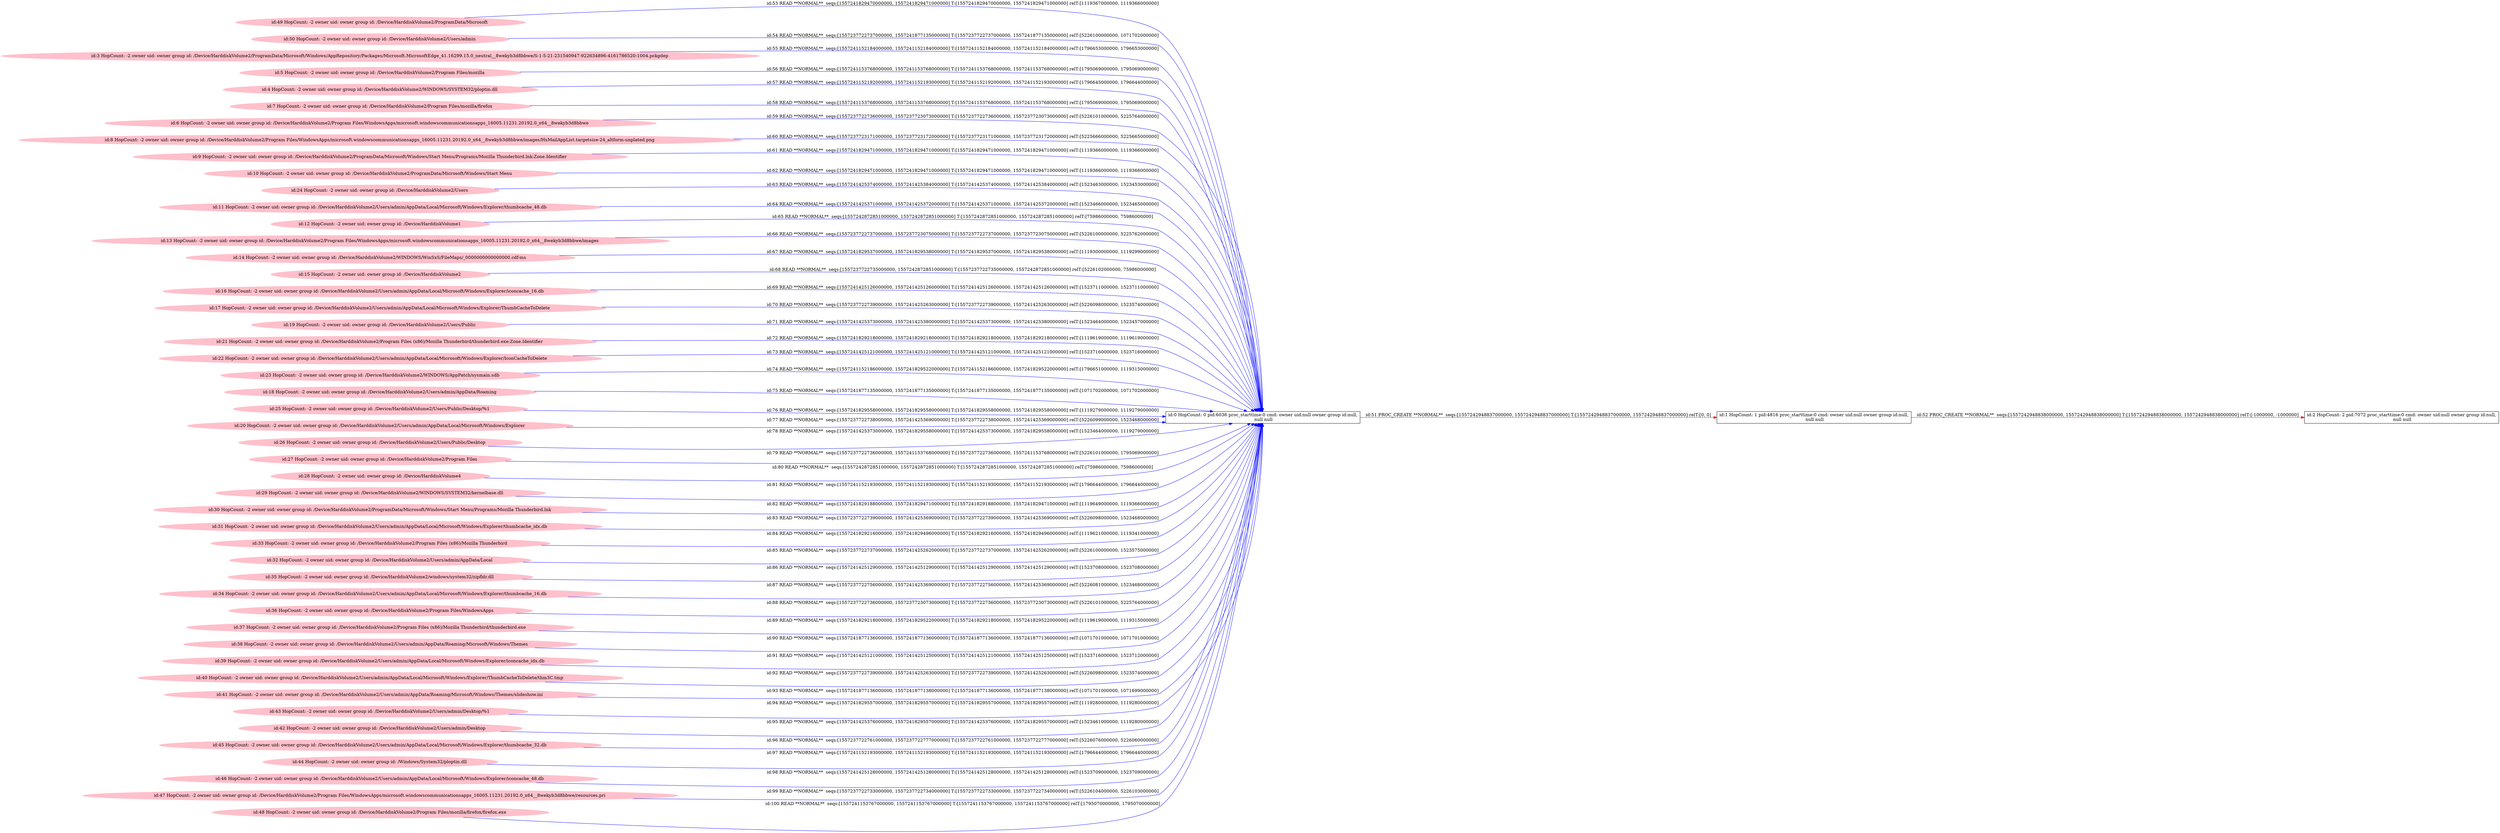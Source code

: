 digraph  {
rankdir=LR
"0"[color=black,label="id:0 HopCount: 0 pid:6036 proc_starttime:0 cmd: owner uid:null owner group id:null,\n null null", shape=box,style=solid];
"1"[color=black,label="id:1 HopCount: 1 pid:4816 proc_starttime:0 cmd: owner uid:null owner group id:null,\n null null", shape=box,style=solid];
"0" -> "1" [id=51,__obj="PROC_CREATE"color=red,label="id:51 PROC_CREATE **NORMAL**  seqs:[1557242948837000000, 1557242948837000000] T:[1557242948837000000, 1557242948837000000] relT:[0, 0]",style=solid];
"2"[color=black,label="id:2 HopCount: 2 pid:7072 proc_starttime:0 cmd: owner uid:null owner group id:null,\n null null", shape=box,style=solid];
"1" -> "2" [id=52,__obj="PROC_CREATE"color=red,label="id:52 PROC_CREATE **NORMAL**  seqs:[1557242948838000000, 1557242948838000000] T:[1557242948838000000, 1557242948838000000] relT:[-1000000, -1000000]",style=solid];
"49"[color=pink,label="id:49 HopCount: -2 owner uid: owner group id: /Device/HarddiskVolume2/ProgramData/Microsoft ", shape=oval,style=filled];
"49" -> "0" [id=53,__obj="READ"color=blue,label="id:53 READ **NORMAL**  seqs:[1557241829470000000, 1557241829471000000] T:[1557241829470000000, 1557241829471000000] relT:[1119367000000, 1119366000000]",style=solid];
"50"[color=pink,label="id:50 HopCount: -2 owner uid: owner group id: /Device/HarddiskVolume2/Users/admin ", shape=oval,style=filled];
"50" -> "0" [id=54,__obj="READ"color=blue,label="id:54 READ **NORMAL**  seqs:[1557237722737000000, 1557241877135000000] T:[1557237722737000000, 1557241877135000000] relT:[5226100000000, 1071702000000]",style=solid];
"3"[color=pink,label="id:3 HopCount: -2 owner uid: owner group id: /Device/HarddiskVolume2/ProgramData/Microsoft/Windows/AppRepository/Packages/Microsoft.MicrosoftEdge_41.16299.15.0_neutral__8wekyb3d8bbwe/S-1-5-21-231540947-922634896-4161786520-1004.pckgdep ", shape=oval,style=filled];
"3" -> "0" [id=55,__obj="READ"color=blue,label="id:55 READ **NORMAL**  seqs:[1557241152184000000, 1557241152184000000] T:[1557241152184000000, 1557241152184000000] relT:[1796653000000, 1796653000000]",style=solid];
"5"[color=pink,label="id:5 HopCount: -2 owner uid: owner group id: /Device/HarddiskVolume2/Program Files/mozilla ", shape=oval,style=filled];
"5" -> "0" [id=56,__obj="READ"color=blue,label="id:56 READ **NORMAL**  seqs:[1557241153768000000, 1557241153768000000] T:[1557241153768000000, 1557241153768000000] relT:[1795069000000, 1795069000000]",style=solid];
"4"[color=pink,label="id:4 HopCount: -2 owner uid: owner group id: /Device/HarddiskVolume2/WINDOWS/SYSTEM32/ploptin.dll ", shape=oval,style=filled];
"4" -> "0" [id=57,__obj="READ"color=blue,label="id:57 READ **NORMAL**  seqs:[1557241152192000000, 1557241152193000000] T:[1557241152192000000, 1557241152193000000] relT:[1796645000000, 1796644000000]",style=solid];
"7"[color=pink,label="id:7 HopCount: -2 owner uid: owner group id: /Device/HarddiskVolume2/Program Files/mozilla/firefox ", shape=oval,style=filled];
"7" -> "0" [id=58,__obj="READ"color=blue,label="id:58 READ **NORMAL**  seqs:[1557241153768000000, 1557241153768000000] T:[1557241153768000000, 1557241153768000000] relT:[1795069000000, 1795069000000]",style=solid];
"6"[color=pink,label="id:6 HopCount: -2 owner uid: owner group id: /Device/HarddiskVolume2/Program Files/WindowsApps/microsoft.windowscommunicationsapps_16005.11231.20192.0_x64__8wekyb3d8bbwe ", shape=oval,style=filled];
"6" -> "0" [id=59,__obj="READ"color=blue,label="id:59 READ **NORMAL**  seqs:[1557237722736000000, 1557237723073000000] T:[1557237722736000000, 1557237723073000000] relT:[5226101000000, 5225764000000]",style=solid];
"8"[color=pink,label="id:8 HopCount: -2 owner uid: owner group id: /Device/HarddiskVolume2/Program Files/WindowsApps/microsoft.windowscommunicationsapps_16005.11231.20192.0_x64__8wekyb3d8bbwe/images/HxMailAppList.targetsize-24_altform-unplated.png ", shape=oval,style=filled];
"8" -> "0" [id=60,__obj="READ"color=blue,label="id:60 READ **NORMAL**  seqs:[1557237723171000000, 1557237723172000000] T:[1557237723171000000, 1557237723172000000] relT:[5225666000000, 5225665000000]",style=solid];
"9"[color=pink,label="id:9 HopCount: -2 owner uid: owner group id: /Device/HarddiskVolume2/ProgramData/Microsoft/Windows/Start Menu/Programs/Mozilla Thunderbird.lnk:Zone.Identifier ", shape=oval,style=filled];
"9" -> "0" [id=61,__obj="READ"color=blue,label="id:61 READ **NORMAL**  seqs:[1557241829471000000, 1557241829471000000] T:[1557241829471000000, 1557241829471000000] relT:[1119366000000, 1119366000000]",style=solid];
"10"[color=pink,label="id:10 HopCount: -2 owner uid: owner group id: /Device/HarddiskVolume2/ProgramData/Microsoft/Windows/Start Menu ", shape=oval,style=filled];
"10" -> "0" [id=62,__obj="READ"color=blue,label="id:62 READ **NORMAL**  seqs:[1557241829471000000, 1557241829471000000] T:[1557241829471000000, 1557241829471000000] relT:[1119366000000, 1119366000000]",style=solid];
"24"[color=pink,label="id:24 HopCount: -2 owner uid: owner group id: /Device/HarddiskVolume2/Users ", shape=oval,style=filled];
"24" -> "0" [id=63,__obj="READ"color=blue,label="id:63 READ **NORMAL**  seqs:[1557241425374000000, 1557241425384000000] T:[1557241425374000000, 1557241425384000000] relT:[1523463000000, 1523453000000]",style=solid];
"11"[color=pink,label="id:11 HopCount: -2 owner uid: owner group id: /Device/HarddiskVolume2/Users/admin/AppData/Local/Microsoft/Windows/Explorer/thumbcache_48.db ", shape=oval,style=filled];
"11" -> "0" [id=64,__obj="READ"color=blue,label="id:64 READ **NORMAL**  seqs:[1557241425371000000, 1557241425372000000] T:[1557241425371000000, 1557241425372000000] relT:[1523466000000, 1523465000000]",style=solid];
"12"[color=pink,label="id:12 HopCount: -2 owner uid: owner group id: /Device/HarddiskVolume1 ", shape=oval,style=filled];
"12" -> "0" [id=65,__obj="READ"color=blue,label="id:65 READ **NORMAL**  seqs:[1557242872851000000, 1557242872851000000] T:[1557242872851000000, 1557242872851000000] relT:[75986000000, 75986000000]",style=solid];
"13"[color=pink,label="id:13 HopCount: -2 owner uid: owner group id: /Device/HarddiskVolume2/Program Files/WindowsApps/microsoft.windowscommunicationsapps_16005.11231.20192.0_x64__8wekyb3d8bbwe/images ", shape=oval,style=filled];
"13" -> "0" [id=66,__obj="READ"color=blue,label="id:66 READ **NORMAL**  seqs:[1557237722737000000, 1557237723075000000] T:[1557237722737000000, 1557237723075000000] relT:[5226100000000, 5225762000000]",style=solid];
"14"[color=pink,label="id:14 HopCount: -2 owner uid: owner group id: /Device/HarddiskVolume2/WINDOWS/WinSxS/FileMaps/_0000000000000000.cdf-ms ", shape=oval,style=filled];
"14" -> "0" [id=67,__obj="READ"color=blue,label="id:67 READ **NORMAL**  seqs:[1557241829537000000, 1557241829538000000] T:[1557241829537000000, 1557241829538000000] relT:[1119300000000, 1119299000000]",style=solid];
"15"[color=pink,label="id:15 HopCount: -2 owner uid: owner group id: /Device/HarddiskVolume2 ", shape=oval,style=filled];
"15" -> "0" [id=68,__obj="READ"color=blue,label="id:68 READ **NORMAL**  seqs:[1557237722735000000, 1557242872851000000] T:[1557237722735000000, 1557242872851000000] relT:[5226102000000, 75986000000]",style=solid];
"16"[color=pink,label="id:16 HopCount: -2 owner uid: owner group id: /Device/HarddiskVolume2/Users/admin/AppData/Local/Microsoft/Windows/Explorer/iconcache_16.db ", shape=oval,style=filled];
"16" -> "0" [id=69,__obj="READ"color=blue,label="id:69 READ **NORMAL**  seqs:[1557241425126000000, 1557241425126000000] T:[1557241425126000000, 1557241425126000000] relT:[1523711000000, 1523711000000]",style=solid];
"17"[color=pink,label="id:17 HopCount: -2 owner uid: owner group id: /Device/HarddiskVolume2/Users/admin/AppData/Local/Microsoft/Windows/Explorer/ThumbCacheToDelete ", shape=oval,style=filled];
"17" -> "0" [id=70,__obj="READ"color=blue,label="id:70 READ **NORMAL**  seqs:[1557237722739000000, 1557241425263000000] T:[1557237722739000000, 1557241425263000000] relT:[5226098000000, 1523574000000]",style=solid];
"19"[color=pink,label="id:19 HopCount: -2 owner uid: owner group id: /Device/HarddiskVolume2/Users/Public ", shape=oval,style=filled];
"19" -> "0" [id=71,__obj="READ"color=blue,label="id:71 READ **NORMAL**  seqs:[1557241425373000000, 1557241425380000000] T:[1557241425373000000, 1557241425380000000] relT:[1523464000000, 1523457000000]",style=solid];
"21"[color=pink,label="id:21 HopCount: -2 owner uid: owner group id: /Device/HarddiskVolume2/Program Files (x86)/Mozilla Thunderbird/thunderbird.exe:Zone.Identifier ", shape=oval,style=filled];
"21" -> "0" [id=72,__obj="READ"color=blue,label="id:72 READ **NORMAL**  seqs:[1557241829218000000, 1557241829218000000] T:[1557241829218000000, 1557241829218000000] relT:[1119619000000, 1119619000000]",style=solid];
"22"[color=pink,label="id:22 HopCount: -2 owner uid: owner group id: /Device/HarddiskVolume2/Users/admin/AppData/Local/Microsoft/Windows/Explorer/IconCacheToDelete ", shape=oval,style=filled];
"22" -> "0" [id=73,__obj="READ"color=blue,label="id:73 READ **NORMAL**  seqs:[1557241425121000000, 1557241425121000000] T:[1557241425121000000, 1557241425121000000] relT:[1523716000000, 1523716000000]",style=solid];
"23"[color=pink,label="id:23 HopCount: -2 owner uid: owner group id: /Device/HarddiskVolume2/WINDOWS/AppPatch/sysmain.sdb ", shape=oval,style=filled];
"23" -> "0" [id=74,__obj="READ"color=blue,label="id:74 READ **NORMAL**  seqs:[1557241152186000000, 1557241829522000000] T:[1557241152186000000, 1557241829522000000] relT:[1796651000000, 1119315000000]",style=solid];
"18"[color=pink,label="id:18 HopCount: -2 owner uid: owner group id: /Device/HarddiskVolume2/Users/admin/AppData/Roaming ", shape=oval,style=filled];
"18" -> "0" [id=75,__obj="READ"color=blue,label="id:75 READ **NORMAL**  seqs:[1557241877135000000, 1557241877135000000] T:[1557241877135000000, 1557241877135000000] relT:[1071702000000, 1071702000000]",style=solid];
"25"[color=pink,label="id:25 HopCount: -2 owner uid: owner group id: /Device/HarddiskVolume2/Users/Public/Desktop/%1 ", shape=oval,style=filled];
"25" -> "0" [id=76,__obj="READ"color=blue,label="id:76 READ **NORMAL**  seqs:[1557241829558000000, 1557241829558000000] T:[1557241829558000000, 1557241829558000000] relT:[1119279000000, 1119279000000]",style=solid];
"20"[color=pink,label="id:20 HopCount: -2 owner uid: owner group id: /Device/HarddiskVolume2/Users/admin/AppData/Local/Microsoft/Windows/Explorer ", shape=oval,style=filled];
"20" -> "0" [id=77,__obj="READ"color=blue,label="id:77 READ **NORMAL**  seqs:[1557237722738000000, 1557241425369000000] T:[1557237722738000000, 1557241425369000000] relT:[5226099000000, 1523468000000]",style=solid];
"26"[color=pink,label="id:26 HopCount: -2 owner uid: owner group id: /Device/HarddiskVolume2/Users/Public/Desktop ", shape=oval,style=filled];
"26" -> "0" [id=78,__obj="READ"color=blue,label="id:78 READ **NORMAL**  seqs:[1557241425373000000, 1557241829558000000] T:[1557241425373000000, 1557241829558000000] relT:[1523464000000, 1119279000000]",style=solid];
"27"[color=pink,label="id:27 HopCount: -2 owner uid: owner group id: /Device/HarddiskVolume2/Program Files ", shape=oval,style=filled];
"27" -> "0" [id=79,__obj="READ"color=blue,label="id:79 READ **NORMAL**  seqs:[1557237722736000000, 1557241153768000000] T:[1557237722736000000, 1557241153768000000] relT:[5226101000000, 1795069000000]",style=solid];
"28"[color=pink,label="id:28 HopCount: -2 owner uid: owner group id: /Device/HarddiskVolume4 ", shape=oval,style=filled];
"28" -> "0" [id=80,__obj="READ"color=blue,label="id:80 READ **NORMAL**  seqs:[1557242872851000000, 1557242872851000000] T:[1557242872851000000, 1557242872851000000] relT:[75986000000, 75986000000]",style=solid];
"29"[color=pink,label="id:29 HopCount: -2 owner uid: owner group id: /Device/HarddiskVolume2/WINDOWS/SYSTEM32/kernelbase.dll ", shape=oval,style=filled];
"29" -> "0" [id=81,__obj="READ"color=blue,label="id:81 READ **NORMAL**  seqs:[1557241152193000000, 1557241152193000000] T:[1557241152193000000, 1557241152193000000] relT:[1796644000000, 1796644000000]",style=solid];
"30"[color=pink,label="id:30 HopCount: -2 owner uid: owner group id: /Device/HarddiskVolume2/ProgramData/Microsoft/Windows/Start Menu/Programs/Mozilla Thunderbird.lnk ", shape=oval,style=filled];
"30" -> "0" [id=82,__obj="READ"color=blue,label="id:82 READ **NORMAL**  seqs:[1557241829188000000, 1557241829471000000] T:[1557241829188000000, 1557241829471000000] relT:[1119649000000, 1119366000000]",style=solid];
"31"[color=pink,label="id:31 HopCount: -2 owner uid: owner group id: /Device/HarddiskVolume2/Users/admin/AppData/Local/Microsoft/Windows/Explorer/thumbcache_idx.db ", shape=oval,style=filled];
"31" -> "0" [id=83,__obj="READ"color=blue,label="id:83 READ **NORMAL**  seqs:[1557237722739000000, 1557241425369000000] T:[1557237722739000000, 1557241425369000000] relT:[5226098000000, 1523468000000]",style=solid];
"33"[color=pink,label="id:33 HopCount: -2 owner uid: owner group id: /Device/HarddiskVolume2/Program Files (x86)/Mozilla Thunderbird ", shape=oval,style=filled];
"33" -> "0" [id=84,__obj="READ"color=blue,label="id:84 READ **NORMAL**  seqs:[1557241829216000000, 1557241829496000000] T:[1557241829216000000, 1557241829496000000] relT:[1119621000000, 1119341000000]",style=solid];
"32"[color=pink,label="id:32 HopCount: -2 owner uid: owner group id: /Device/HarddiskVolume2/Users/admin/AppData/Local ", shape=oval,style=filled];
"32" -> "0" [id=85,__obj="READ"color=blue,label="id:85 READ **NORMAL**  seqs:[1557237722737000000, 1557241425262000000] T:[1557237722737000000, 1557241425262000000] relT:[5226100000000, 1523575000000]",style=solid];
"35"[color=pink,label="id:35 HopCount: -2 owner uid: owner group id: /Device/HarddiskVolume2/windows/system32/zipfldr.dll ", shape=oval,style=filled];
"35" -> "0" [id=86,__obj="READ"color=blue,label="id:86 READ **NORMAL**  seqs:[1557241425129000000, 1557241425129000000] T:[1557241425129000000, 1557241425129000000] relT:[1523708000000, 1523708000000]",style=solid];
"34"[color=pink,label="id:34 HopCount: -2 owner uid: owner group id: /Device/HarddiskVolume2/Users/admin/AppData/Local/Microsoft/Windows/Explorer/thumbcache_16.db ", shape=oval,style=filled];
"34" -> "0" [id=87,__obj="READ"color=blue,label="id:87 READ **NORMAL**  seqs:[1557237722756000000, 1557241425369000000] T:[1557237722756000000, 1557241425369000000] relT:[5226081000000, 1523468000000]",style=solid];
"36"[color=pink,label="id:36 HopCount: -2 owner uid: owner group id: /Device/HarddiskVolume2/Program Files/WindowsApps ", shape=oval,style=filled];
"36" -> "0" [id=88,__obj="READ"color=blue,label="id:88 READ **NORMAL**  seqs:[1557237722736000000, 1557237723073000000] T:[1557237722736000000, 1557237723073000000] relT:[5226101000000, 5225764000000]",style=solid];
"37"[color=pink,label="id:37 HopCount: -2 owner uid: owner group id: /Device/HarddiskVolume2/Program Files (x86)/Mozilla Thunderbird/thunderbird.exe ", shape=oval,style=filled];
"37" -> "0" [id=89,__obj="READ"color=blue,label="id:89 READ **NORMAL**  seqs:[1557241829218000000, 1557241829522000000] T:[1557241829218000000, 1557241829522000000] relT:[1119619000000, 1119315000000]",style=solid];
"38"[color=pink,label="id:38 HopCount: -2 owner uid: owner group id: /Device/HarddiskVolume2/Users/admin/AppData/Roaming/Microsoft/Windows/Themes ", shape=oval,style=filled];
"38" -> "0" [id=90,__obj="READ"color=blue,label="id:90 READ **NORMAL**  seqs:[1557241877136000000, 1557241877136000000] T:[1557241877136000000, 1557241877136000000] relT:[1071701000000, 1071701000000]",style=solid];
"39"[color=pink,label="id:39 HopCount: -2 owner uid: owner group id: /Device/HarddiskVolume2/Users/admin/AppData/Local/Microsoft/Windows/Explorer/iconcache_idx.db ", shape=oval,style=filled];
"39" -> "0" [id=91,__obj="READ"color=blue,label="id:91 READ **NORMAL**  seqs:[1557241425121000000, 1557241425125000000] T:[1557241425121000000, 1557241425125000000] relT:[1523716000000, 1523712000000]",style=solid];
"40"[color=pink,label="id:40 HopCount: -2 owner uid: owner group id: /Device/HarddiskVolume2/Users/admin/AppData/Local/Microsoft/Windows/Explorer/ThumbCacheToDelete/thm3C.tmp ", shape=oval,style=filled];
"40" -> "0" [id=92,__obj="READ"color=blue,label="id:92 READ **NORMAL**  seqs:[1557237722739000000, 1557241425263000000] T:[1557237722739000000, 1557241425263000000] relT:[5226098000000, 1523574000000]",style=solid];
"41"[color=pink,label="id:41 HopCount: -2 owner uid: owner group id: /Device/HarddiskVolume2/Users/admin/AppData/Roaming/Microsoft/Windows/Themes/slideshow.ini ", shape=oval,style=filled];
"41" -> "0" [id=93,__obj="READ"color=blue,label="id:93 READ **NORMAL**  seqs:[1557241877136000000, 1557241877138000000] T:[1557241877136000000, 1557241877138000000] relT:[1071701000000, 1071699000000]",style=solid];
"43"[color=pink,label="id:43 HopCount: -2 owner uid: owner group id: /Device/HarddiskVolume2/Users/admin/Desktop/%1 ", shape=oval,style=filled];
"43" -> "0" [id=94,__obj="READ"color=blue,label="id:94 READ **NORMAL**  seqs:[1557241829557000000, 1557241829557000000] T:[1557241829557000000, 1557241829557000000] relT:[1119280000000, 1119280000000]",style=solid];
"42"[color=pink,label="id:42 HopCount: -2 owner uid: owner group id: /Device/HarddiskVolume2/Users/admin/Desktop ", shape=oval,style=filled];
"42" -> "0" [id=95,__obj="READ"color=blue,label="id:95 READ **NORMAL**  seqs:[1557241425376000000, 1557241829557000000] T:[1557241425376000000, 1557241829557000000] relT:[1523461000000, 1119280000000]",style=solid];
"45"[color=pink,label="id:45 HopCount: -2 owner uid: owner group id: /Device/HarddiskVolume2/Users/admin/AppData/Local/Microsoft/Windows/Explorer/thumbcache_32.db ", shape=oval,style=filled];
"45" -> "0" [id=96,__obj="READ"color=blue,label="id:96 READ **NORMAL**  seqs:[1557237722761000000, 1557237722777000000] T:[1557237722761000000, 1557237722777000000] relT:[5226076000000, 5226060000000]",style=solid];
"44"[color=pink,label="id:44 HopCount: -2 owner uid: owner group id: /Windows/System32/ploptin.dll ", shape=oval,style=filled];
"44" -> "0" [id=97,__obj="READ"color=blue,label="id:97 READ **NORMAL**  seqs:[1557241152193000000, 1557241152193000000] T:[1557241152193000000, 1557241152193000000] relT:[1796644000000, 1796644000000]",style=solid];
"46"[color=pink,label="id:46 HopCount: -2 owner uid: owner group id: /Device/HarddiskVolume2/Users/admin/AppData/Local/Microsoft/Windows/Explorer/iconcache_48.db ", shape=oval,style=filled];
"46" -> "0" [id=98,__obj="READ"color=blue,label="id:98 READ **NORMAL**  seqs:[1557241425128000000, 1557241425128000000] T:[1557241425128000000, 1557241425128000000] relT:[1523709000000, 1523709000000]",style=solid];
"47"[color=pink,label="id:47 HopCount: -2 owner uid: owner group id: /Device/HarddiskVolume2/Program Files/WindowsApps/microsoft.windowscommunicationsapps_16005.11231.20192.0_x64__8wekyb3d8bbwe/resources.pri ", shape=oval,style=filled];
"47" -> "0" [id=99,__obj="READ"color=blue,label="id:99 READ **NORMAL**  seqs:[1557237722733000000, 1557237722734000000] T:[1557237722733000000, 1557237722734000000] relT:[5226104000000, 5226103000000]",style=solid];
"48"[color=pink,label="id:48 HopCount: -2 owner uid: owner group id: /Device/HarddiskVolume2/Program Files/mozilla/firefox/firefox.exe ", shape=oval,style=filled];
"48" -> "0" [id=100,__obj="READ"color=blue,label="id:100 READ **NORMAL**  seqs:[1557241153767000000, 1557241153767000000] T:[1557241153767000000, 1557241153767000000] relT:[1795070000000, 1795070000000]",style=solid];
}